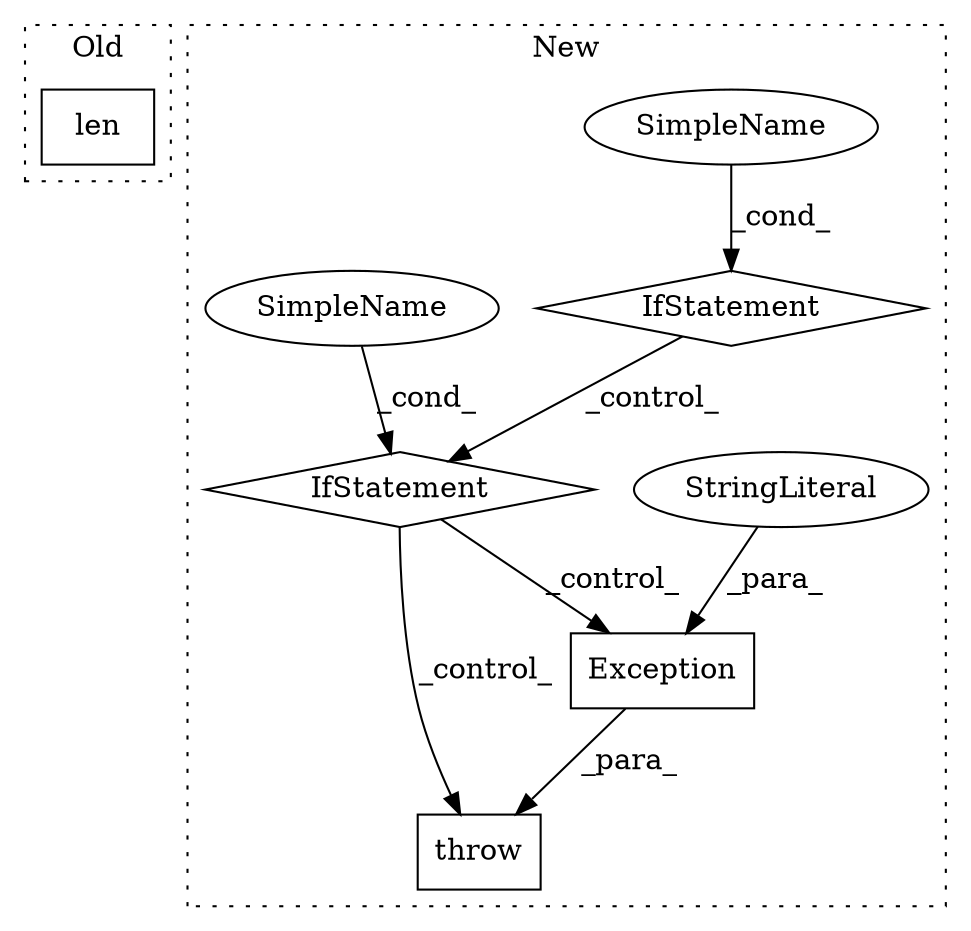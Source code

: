 digraph G {
subgraph cluster0 {
1 [label="len" a="32" s="12211,12224" l="4,1" shape="box"];
label = "Old";
style="dotted";
}
subgraph cluster1 {
2 [label="Exception" a="32" s="5873,5948" l="10,1" shape="box"];
3 [label="throw" a="53" s="5867" l="6" shape="box"];
4 [label="SimpleName" a="42" s="" l="" shape="ellipse"];
5 [label="IfStatement" a="25" s="5789,5804" l="4,2" shape="diamond"];
6 [label="StringLiteral" a="45" s="5883" l="65" shape="ellipse"];
7 [label="IfStatement" a="25" s="5816,5853" l="4,2" shape="diamond"];
8 [label="SimpleName" a="42" s="" l="" shape="ellipse"];
label = "New";
style="dotted";
}
2 -> 3 [label="_para_"];
4 -> 5 [label="_cond_"];
5 -> 7 [label="_control_"];
6 -> 2 [label="_para_"];
7 -> 3 [label="_control_"];
7 -> 2 [label="_control_"];
8 -> 7 [label="_cond_"];
}